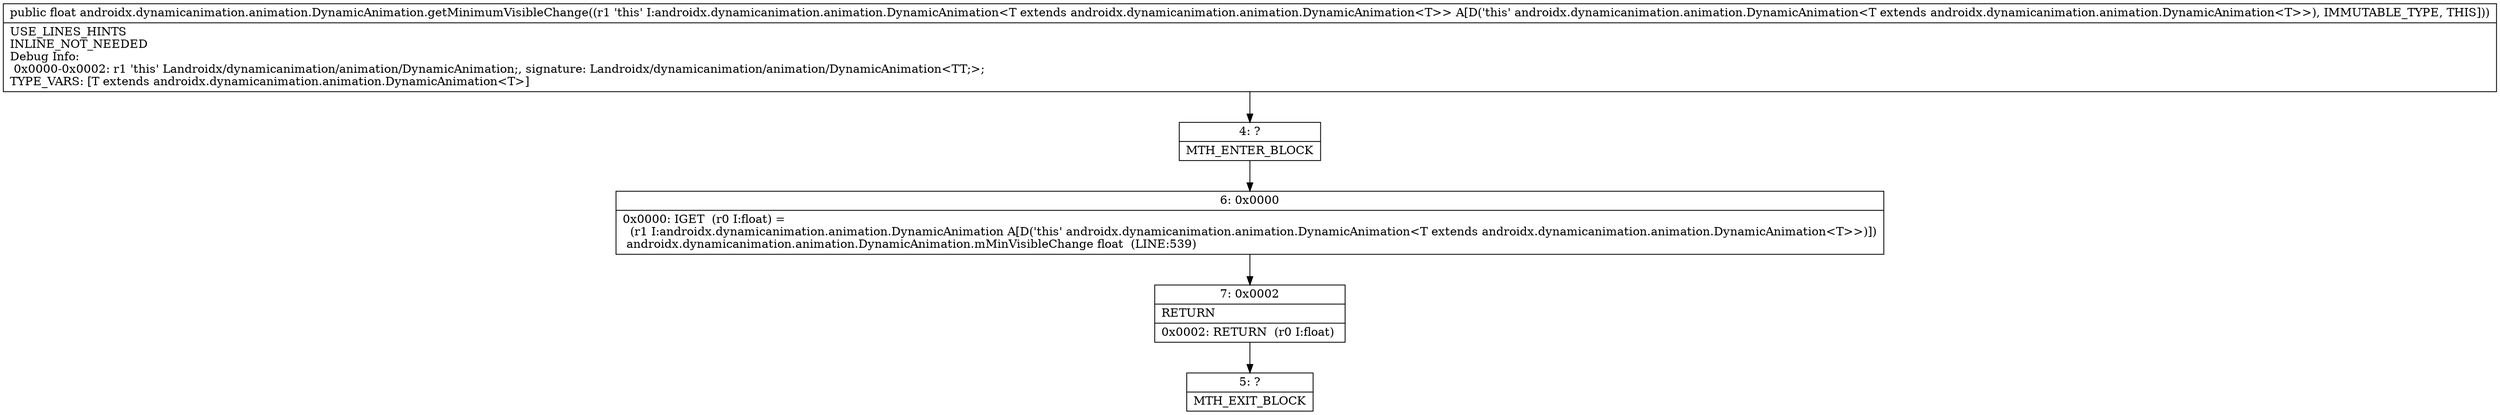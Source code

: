 digraph "CFG forandroidx.dynamicanimation.animation.DynamicAnimation.getMinimumVisibleChange()F" {
Node_4 [shape=record,label="{4\:\ ?|MTH_ENTER_BLOCK\l}"];
Node_6 [shape=record,label="{6\:\ 0x0000|0x0000: IGET  (r0 I:float) = \l  (r1 I:androidx.dynamicanimation.animation.DynamicAnimation A[D('this' androidx.dynamicanimation.animation.DynamicAnimation\<T extends androidx.dynamicanimation.animation.DynamicAnimation\<T\>\>)])\l androidx.dynamicanimation.animation.DynamicAnimation.mMinVisibleChange float  (LINE:539)\l}"];
Node_7 [shape=record,label="{7\:\ 0x0002|RETURN\l|0x0002: RETURN  (r0 I:float) \l}"];
Node_5 [shape=record,label="{5\:\ ?|MTH_EXIT_BLOCK\l}"];
MethodNode[shape=record,label="{public float androidx.dynamicanimation.animation.DynamicAnimation.getMinimumVisibleChange((r1 'this' I:androidx.dynamicanimation.animation.DynamicAnimation\<T extends androidx.dynamicanimation.animation.DynamicAnimation\<T\>\> A[D('this' androidx.dynamicanimation.animation.DynamicAnimation\<T extends androidx.dynamicanimation.animation.DynamicAnimation\<T\>\>), IMMUTABLE_TYPE, THIS]))  | USE_LINES_HINTS\lINLINE_NOT_NEEDED\lDebug Info:\l  0x0000\-0x0002: r1 'this' Landroidx\/dynamicanimation\/animation\/DynamicAnimation;, signature: Landroidx\/dynamicanimation\/animation\/DynamicAnimation\<TT;\>;\lTYPE_VARS: [T extends androidx.dynamicanimation.animation.DynamicAnimation\<T\>]\l}"];
MethodNode -> Node_4;Node_4 -> Node_6;
Node_6 -> Node_7;
Node_7 -> Node_5;
}

